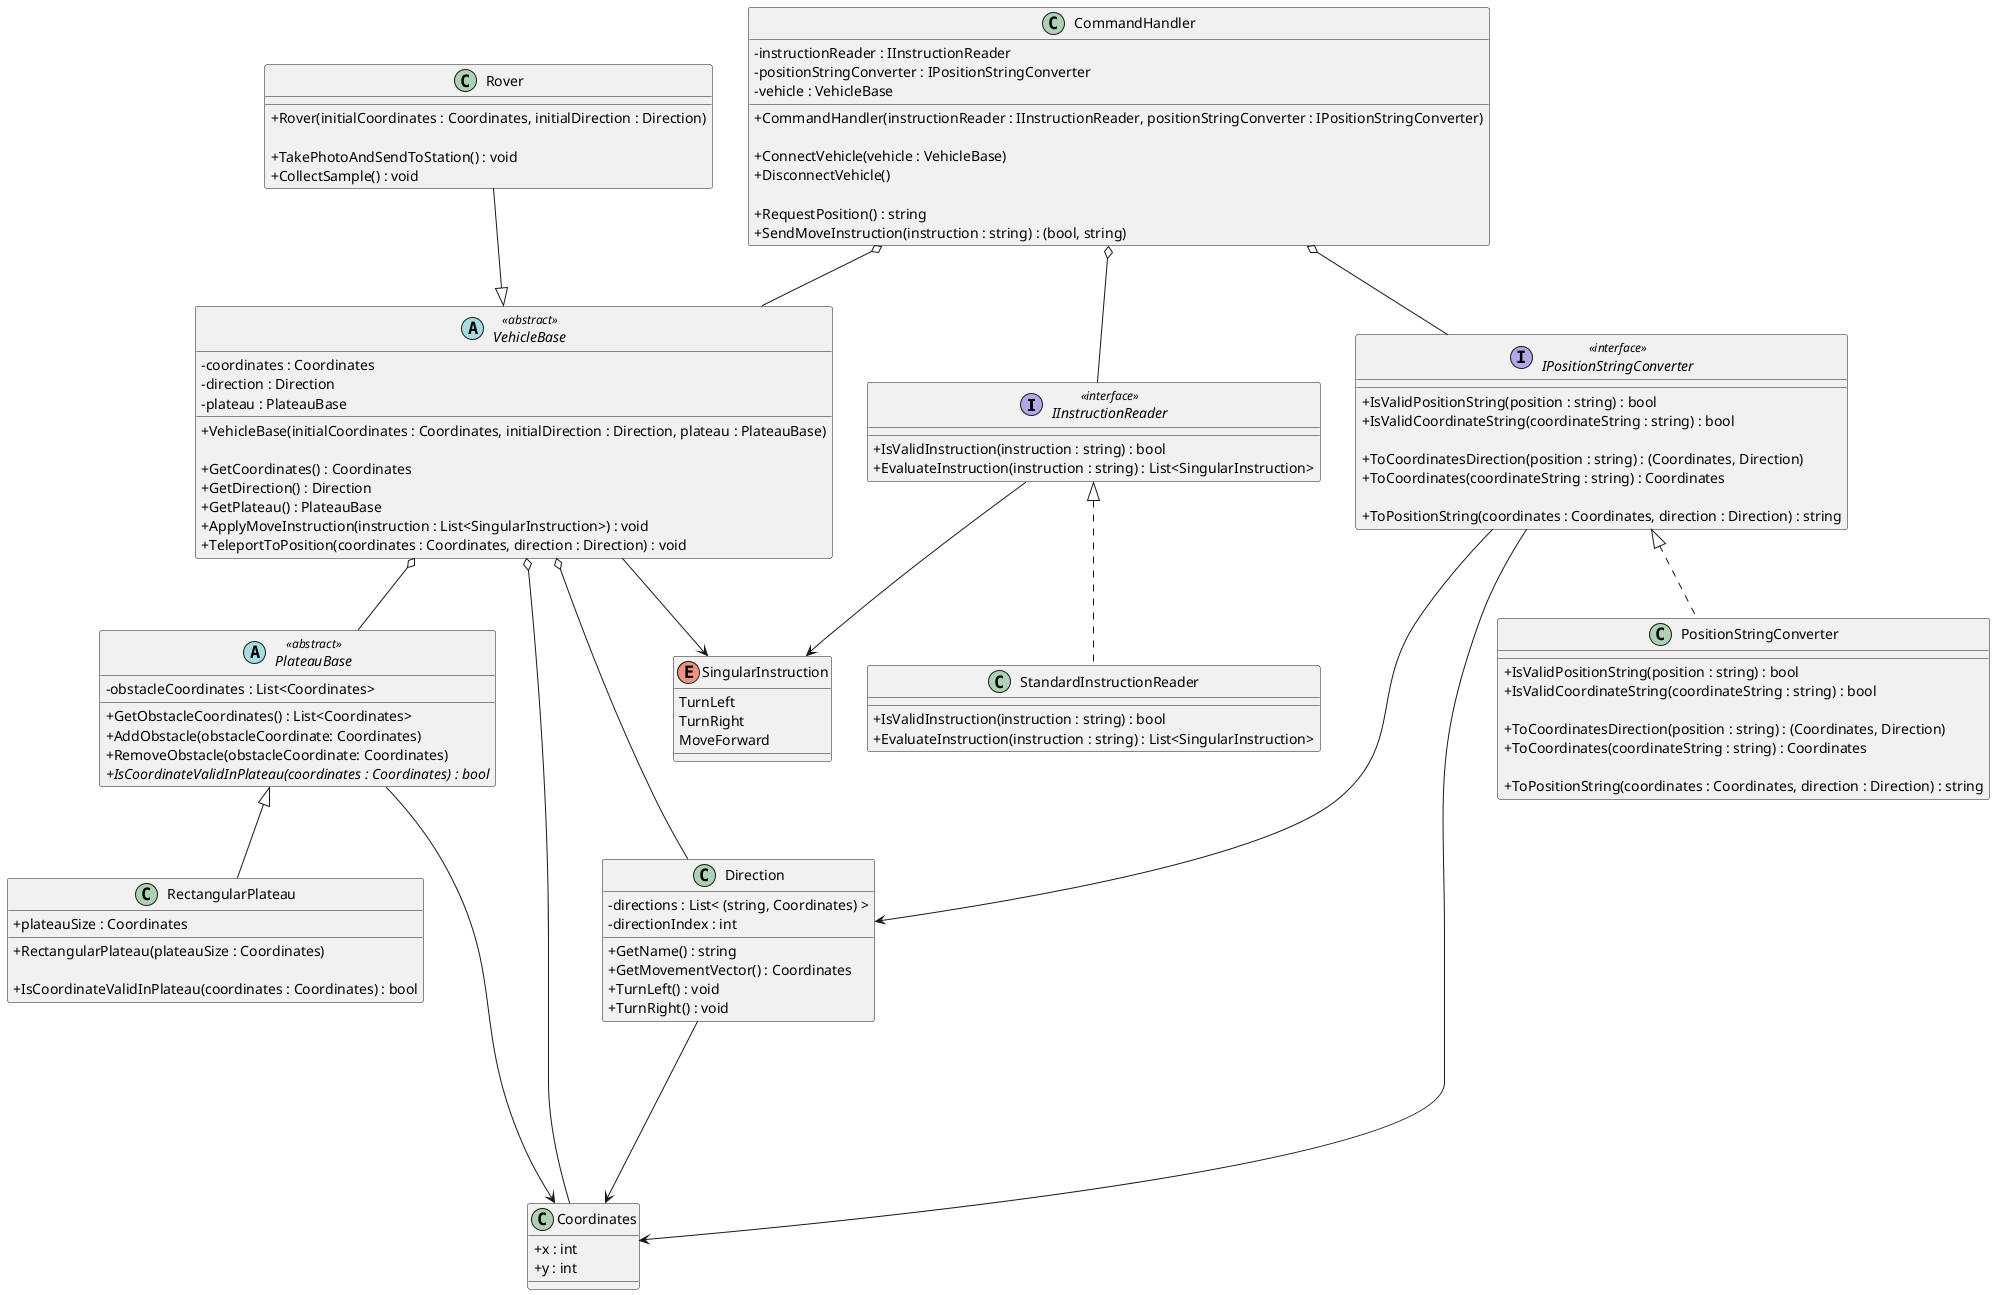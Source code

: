 @startuml "Mars Rover Challenge"
skinparam classAttributeIconSize 0

interface IInstructionReader <<interface>>
{
  + IsValidInstruction(instruction : string) : bool
  + EvaluateInstruction(instruction : string) : List<SingularInstruction>
}

enum SingularInstruction
{
  TurnLeft
  TurnRight
  MoveForward
}

class StandardInstructionReader
{
  + IsValidInstruction(instruction : string) : bool
  + EvaluateInstruction(instruction : string) : List<SingularInstruction>
}

abstract PlateauBase <<abstract>>
{
  - obstacleCoordinates : List<Coordinates>

  + GetObstacleCoordinates() : List<Coordinates>
  + AddObstacle(obstacleCoordinate: Coordinates)
  + RemoveObstacle(obstacleCoordinate: Coordinates)
  {abstract} + IsCoordinateValidInPlateau(coordinates : Coordinates) : bool
}

class RectangularPlateau
{
  + plateauSize : Coordinates

  + RectangularPlateau(plateauSize : Coordinates)

  + IsCoordinateValidInPlateau(coordinates : Coordinates) : bool
}

class Coordinates
{
  + x : int
  + y : int
}

class Direction
{
  - directions : List< &#40;string, Coordinates&#41; >
  - directionIndex : int

  + GetName() : string
  + GetMovementVector() : Coordinates
  + TurnLeft() : void
  + TurnRight() : void
}

interface IPositionStringConverter <<interface>>
{
  + IsValidPositionString(position : string) : bool
  + IsValidCoordinateString(coordinateString : string) : bool

  + ToCoordinatesDirection(position : string) : (Coordinates, Direction)
  + ToCoordinates(coordinateString : string) : Coordinates

  + ToPositionString(coordinates : Coordinates, direction : Direction) : string
}

class PositionStringConverter
{
  + IsValidPositionString(position : string) : bool
  + IsValidCoordinateString(coordinateString : string) : bool

  + ToCoordinatesDirection(position : string) : (Coordinates, Direction)
  + ToCoordinates(coordinateString : string) : Coordinates

  + ToPositionString(coordinates : Coordinates, direction : Direction) : string
}

abstract VehicleBase <<abstract>>
{
  - coordinates : Coordinates
  - direction : Direction
  - plateau : PlateauBase

  + VehicleBase(initialCoordinates : Coordinates, initialDirection : Direction, plateau : PlateauBase)

  + GetCoordinates() : Coordinates
  + GetDirection() : Direction
  + GetPlateau() : PlateauBase
  + ApplyMoveInstruction(instruction : List<SingularInstruction>) : void
  + TeleportToPosition(coordinates : Coordinates, direction : Direction) : void
}

class Rover
{
  + Rover(initialCoordinates : Coordinates, initialDirection : Direction)

  + TakePhotoAndSendToStation() : void
  + CollectSample() : void
}

class CommandHandler
{
  - instructionReader : IInstructionReader
  - positionStringConverter : IPositionStringConverter
  - vehicle : VehicleBase

  + CommandHandler(instructionReader : IInstructionReader, positionStringConverter : IPositionStringConverter)
  
  + ConnectVehicle(vehicle : VehicleBase)
  + DisconnectVehicle()

  + RequestPosition() : string
  + SendMoveInstruction(instruction : string) : (bool, string)
}

CommandHandler o-- IInstructionReader
CommandHandler o-- IPositionStringConverter
CommandHandler o-- VehicleBase

IInstructionReader --> SingularInstruction
IInstructionReader <|.. StandardInstructionReader 

VehicleBase <|-u- Rover
VehicleBase --> SingularInstruction
VehicleBase o--- Direction
VehicleBase o---- Coordinates
VehicleBase o-- PlateauBase

IPositionStringConverter <|.. PositionStringConverter
IPositionStringConverter ---> Direction
IPositionStringConverter ---> Coordinates

PlateauBase <|-- RectangularPlateau
PlateauBase -----> Coordinates

Direction --> Coordinates 

@enduml